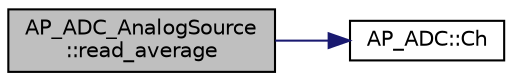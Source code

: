 digraph "AP_ADC_AnalogSource::read_average"
{
 // INTERACTIVE_SVG=YES
  edge [fontname="Helvetica",fontsize="10",labelfontname="Helvetica",labelfontsize="10"];
  node [fontname="Helvetica",fontsize="10",shape=record];
  rankdir="LR";
  Node1 [label="AP_ADC_AnalogSource\l::read_average",height=0.2,width=0.4,color="black", fillcolor="grey75", style="filled", fontcolor="black"];
  Node1 -> Node2 [color="midnightblue",fontsize="10",style="solid",fontname="Helvetica"];
  Node2 [label="AP_ADC::Ch",height=0.2,width=0.4,color="black", fillcolor="white", style="filled",URL="$classAP__ADC.html#a56d48d12c85ac39ca1691f1eee9c6889"];
}
